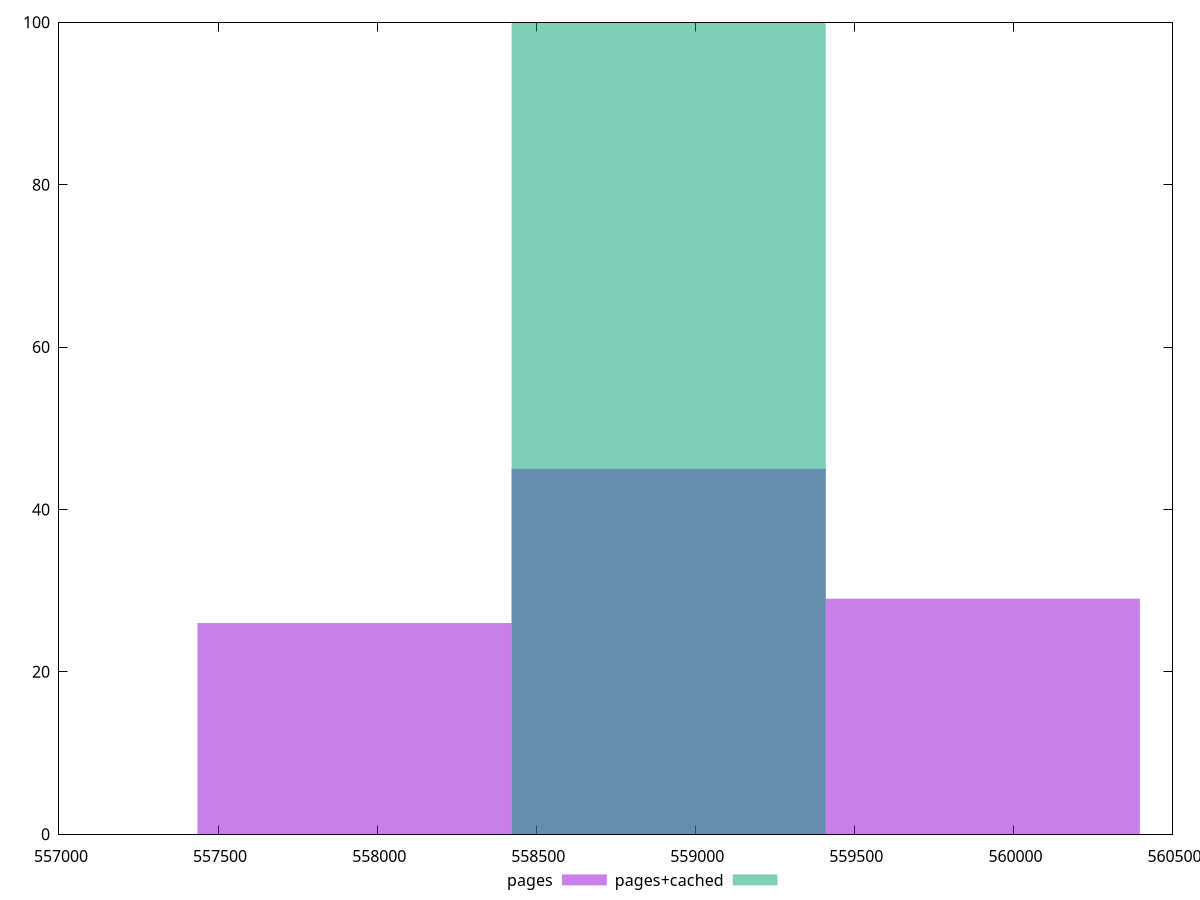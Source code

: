 reset
set terminal svg size 640, 500 enhanced background rgb 'white'
set output "reprap/uses-long-cache-ttl/comparison/histogram/1_vs_2.svg"

$pages <<EOF
558916.3397464721 45
559903.8244456708 29
557928.8550472733 26
EOF

$pagesCached <<EOF
558916.3397464721 100
EOF

set key outside below
set boxwidth 987.4846991987139
set yrange [0:100]
set style fill transparent solid 0.5 noborder

plot \
  $pages title "pages" with boxes, \
  $pagesCached title "pages+cached" with boxes, \


reset